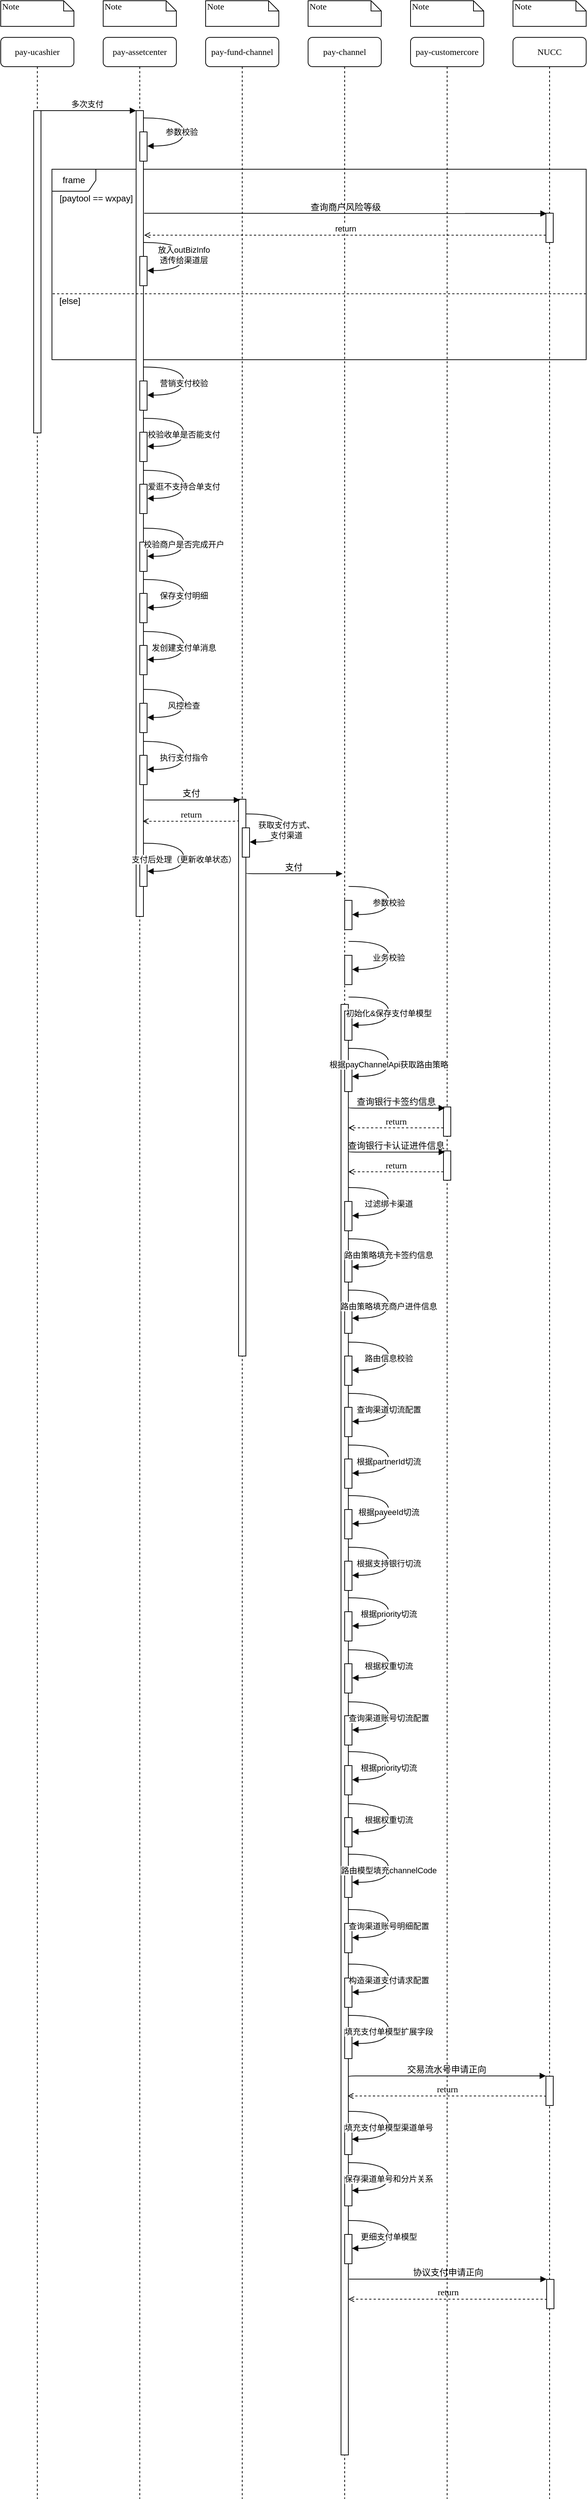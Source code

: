 <mxfile version="14.9.5" type="github">
  <diagram name="Page-1" id="9361dd3d-8414-5efd-6122-117bd74ce7a7">
    <mxGraphModel dx="1426" dy="771" grid="1" gridSize="10" guides="1" tooltips="1" connect="1" arrows="1" fold="1" page="0" pageScale="1.5" pageWidth="826" pageHeight="1169" background="none" math="0" shadow="0">
      <root>
        <mxCell id="0" />
        <mxCell id="1" parent="0" />
        <mxCell id="-DsZsUz7Ngo_Cz6wqwiF-262" value="frame" style="shape=umlFrame;whiteSpace=wrap;html=1;" parent="1" vertex="1">
          <mxGeometry x="190" y="260" width="730" height="260" as="geometry" />
        </mxCell>
        <mxCell id="-DsZsUz7Ngo_Cz6wqwiF-94" value="&lt;span&gt;&lt;font style=&quot;font-size: 12px&quot;&gt;pay-assetcenter&lt;/font&gt;&lt;/span&gt;" style="shape=umlLifeline;perimeter=lifelinePerimeter;whiteSpace=wrap;html=1;container=1;collapsible=0;recursiveResize=0;outlineConnect=0;rounded=1;shadow=0;comic=0;labelBackgroundColor=none;strokeWidth=1;fontFamily=Verdana;fontSize=12;align=center;" parent="1" vertex="1">
          <mxGeometry x="260" y="80" width="100" height="3360" as="geometry" />
        </mxCell>
        <mxCell id="-DsZsUz7Ngo_Cz6wqwiF-242" value="" style="html=1;points=[];perimeter=orthogonalPerimeter;rounded=0;shadow=0;comic=0;labelBackgroundColor=none;strokeWidth=1;fontFamily=Verdana;fontSize=12;align=center;" parent="1" vertex="1">
          <mxGeometry x="305" y="180" width="10" height="1100" as="geometry" />
        </mxCell>
        <mxCell id="-DsZsUz7Ngo_Cz6wqwiF-90" value="NUCC" style="shape=umlLifeline;perimeter=lifelinePerimeter;whiteSpace=wrap;html=1;container=0;collapsible=0;recursiveResize=0;outlineConnect=0;rounded=1;shadow=0;comic=0;labelBackgroundColor=none;strokeWidth=1;fontFamily=Verdana;fontSize=12;align=center;" parent="1" vertex="1">
          <mxGeometry x="820" y="80" width="100" height="3360" as="geometry" />
        </mxCell>
        <mxCell id="-DsZsUz7Ngo_Cz6wqwiF-96" value="pay-fund-channel" style="shape=umlLifeline;perimeter=lifelinePerimeter;whiteSpace=wrap;html=1;container=1;collapsible=0;recursiveResize=0;outlineConnect=0;rounded=1;shadow=0;comic=0;labelBackgroundColor=none;strokeWidth=1;fontFamily=Verdana;fontSize=12;align=center;" parent="1" vertex="1">
          <mxGeometry x="400" y="80" width="100" height="3360" as="geometry" />
        </mxCell>
        <mxCell id="-DsZsUz7Ngo_Cz6wqwiF-98" value="pay-channel" style="shape=umlLifeline;perimeter=lifelinePerimeter;whiteSpace=wrap;html=1;container=1;collapsible=0;recursiveResize=0;outlineConnect=0;rounded=1;shadow=0;comic=0;labelBackgroundColor=none;strokeWidth=1;fontFamily=Verdana;fontSize=12;align=center;" parent="1" vertex="1">
          <mxGeometry x="540" y="80" width="100" height="3360" as="geometry" />
        </mxCell>
        <mxCell id="-DsZsUz7Ngo_Cz6wqwiF-99" value="pay-customercore" style="shape=umlLifeline;perimeter=lifelinePerimeter;whiteSpace=wrap;html=1;container=1;collapsible=0;recursiveResize=0;outlineConnect=0;rounded=1;shadow=0;comic=0;labelBackgroundColor=none;strokeWidth=1;fontFamily=Verdana;fontSize=12;align=center;" parent="1" vertex="1">
          <mxGeometry x="680" y="80" width="100" height="3360" as="geometry" />
        </mxCell>
        <mxCell id="CnnFhk8UefjDQZWVQF-c-44" value="" style="html=1;points=[];perimeter=orthogonalPerimeter;rounded=0;shadow=0;comic=0;labelBackgroundColor=none;strokeWidth=1;fontFamily=Verdana;fontSize=12;align=center;" parent="-DsZsUz7Ngo_Cz6wqwiF-99" vertex="1">
          <mxGeometry x="45" y="1520" width="10" height="40" as="geometry" />
        </mxCell>
        <mxCell id="CnnFhk8UefjDQZWVQF-c-45" value="查询银行卡认证进件信息" style="html=1;verticalAlign=bottom;endArrow=block;labelBackgroundColor=none;fontFamily=Verdana;fontSize=12;edgeStyle=elbowEdgeStyle;elbow=vertical;exitX=1;exitY=0.854;exitDx=0;exitDy=0;exitPerimeter=0;" parent="-DsZsUz7Ngo_Cz6wqwiF-99" edge="1">
          <mxGeometry relative="1" as="geometry">
            <mxPoint x="-85" y="1520" as="sourcePoint" />
            <mxPoint x="47" y="1521.6" as="targetPoint" />
            <Array as="points">
              <mxPoint x="-80" y="1521.6" />
            </Array>
          </mxGeometry>
        </mxCell>
        <mxCell id="CnnFhk8UefjDQZWVQF-c-46" value="return" style="html=1;verticalAlign=bottom;endArrow=open;dashed=1;endSize=6;labelBackgroundColor=none;fontFamily=Verdana;fontSize=12;edgeStyle=elbowEdgeStyle;elbow=vertical;" parent="-DsZsUz7Ngo_Cz6wqwiF-99" edge="1">
          <mxGeometry relative="1" as="geometry">
            <mxPoint x="-85" y="1548.5" as="targetPoint" />
            <Array as="points">
              <mxPoint x="-10" y="1548.5" />
              <mxPoint x="20" y="1548.5" />
            </Array>
            <mxPoint x="45" y="1548.5" as="sourcePoint" />
          </mxGeometry>
        </mxCell>
        <mxCell id="-DsZsUz7Ngo_Cz6wqwiF-101" value="&lt;font style=&quot;font-size: 12px&quot;&gt;pay-ucashier&lt;/font&gt;" style="shape=umlLifeline;perimeter=lifelinePerimeter;whiteSpace=wrap;html=1;container=1;collapsible=0;recursiveResize=0;outlineConnect=0;rounded=1;shadow=0;comic=0;labelBackgroundColor=none;strokeWidth=1;fontFamily=Verdana;fontSize=12;align=center;" parent="1" vertex="1">
          <mxGeometry x="120" y="80" width="100" height="3360" as="geometry" />
        </mxCell>
        <mxCell id="-DsZsUz7Ngo_Cz6wqwiF-102" value="" style="html=1;points=[];perimeter=orthogonalPerimeter;rounded=0;shadow=0;comic=0;labelBackgroundColor=none;strokeWidth=1;fontFamily=Verdana;fontSize=12;align=center;" parent="-DsZsUz7Ngo_Cz6wqwiF-101" vertex="1">
          <mxGeometry x="45" y="100" width="10" height="440" as="geometry" />
        </mxCell>
        <mxCell id="-DsZsUz7Ngo_Cz6wqwiF-104" value="Note" style="shape=note;whiteSpace=wrap;html=1;size=14;verticalAlign=top;align=left;spacingTop=-6;rounded=0;shadow=0;comic=0;labelBackgroundColor=none;strokeWidth=1;fontFamily=Verdana;fontSize=12" parent="1" vertex="1">
          <mxGeometry x="120" y="30" width="100" height="35" as="geometry" />
        </mxCell>
        <mxCell id="-DsZsUz7Ngo_Cz6wqwiF-105" value="Note" style="shape=note;whiteSpace=wrap;html=1;size=14;verticalAlign=top;align=left;spacingTop=-6;rounded=0;shadow=0;comic=0;labelBackgroundColor=none;strokeWidth=1;fontFamily=Verdana;fontSize=12" parent="1" vertex="1">
          <mxGeometry x="260" y="30" width="100" height="35" as="geometry" />
        </mxCell>
        <mxCell id="-DsZsUz7Ngo_Cz6wqwiF-106" value="Note" style="shape=note;whiteSpace=wrap;html=1;size=14;verticalAlign=top;align=left;spacingTop=-6;rounded=0;shadow=0;comic=0;labelBackgroundColor=none;strokeWidth=1;fontFamily=Verdana;fontSize=12" parent="1" vertex="1">
          <mxGeometry x="400" y="30" width="100" height="35" as="geometry" />
        </mxCell>
        <mxCell id="-DsZsUz7Ngo_Cz6wqwiF-107" value="Note" style="shape=note;whiteSpace=wrap;html=1;size=14;verticalAlign=top;align=left;spacingTop=-6;rounded=0;shadow=0;comic=0;labelBackgroundColor=none;strokeWidth=1;fontFamily=Verdana;fontSize=12" parent="1" vertex="1">
          <mxGeometry x="540" y="30" width="100" height="35" as="geometry" />
        </mxCell>
        <mxCell id="-DsZsUz7Ngo_Cz6wqwiF-108" value="Note" style="shape=note;whiteSpace=wrap;html=1;size=14;verticalAlign=top;align=left;spacingTop=-6;rounded=0;shadow=0;comic=0;labelBackgroundColor=none;strokeWidth=1;fontFamily=Verdana;fontSize=12" parent="1" vertex="1">
          <mxGeometry x="680" y="30" width="100" height="35" as="geometry" />
        </mxCell>
        <mxCell id="-DsZsUz7Ngo_Cz6wqwiF-109" value="Note" style="shape=note;whiteSpace=wrap;html=1;size=14;verticalAlign=top;align=left;spacingTop=-6;rounded=0;shadow=0;comic=0;labelBackgroundColor=none;strokeWidth=1;fontFamily=Verdana;fontSize=12" parent="1" vertex="1">
          <mxGeometry x="820" y="30" width="100" height="35" as="geometry" />
        </mxCell>
        <mxCell id="-DsZsUz7Ngo_Cz6wqwiF-117" value="" style="html=1;points=[];perimeter=orthogonalPerimeter;rounded=0;shadow=0;comic=0;labelBackgroundColor=none;strokeWidth=1;fontFamily=Verdana;fontSize=12;align=center;" parent="1" vertex="1">
          <mxGeometry x="865" y="320" width="10" height="40" as="geometry" />
        </mxCell>
        <mxCell id="-DsZsUz7Ngo_Cz6wqwiF-119" value="查询商户风险等级" style="html=1;verticalAlign=bottom;endArrow=block;labelBackgroundColor=none;fontFamily=Verdana;fontSize=12;edgeStyle=elbowEdgeStyle;elbow=vertical;entryX=0.1;entryY=0.025;entryDx=0;entryDy=0;entryPerimeter=0;exitX=1.1;exitY=0.182;exitDx=0;exitDy=0;exitPerimeter=0;" parent="1" target="-DsZsUz7Ngo_Cz6wqwiF-117" edge="1">
          <mxGeometry relative="1" as="geometry">
            <mxPoint x="316" y="320.08" as="sourcePoint" />
            <mxPoint x="580" y="400" as="targetPoint" />
          </mxGeometry>
        </mxCell>
        <mxCell id="-DsZsUz7Ngo_Cz6wqwiF-244" value="多次支付" style="html=1;verticalAlign=bottom;endArrow=block;entryX=0;entryY=0;entryDx=0;entryDy=0;entryPerimeter=0;" parent="1" target="-DsZsUz7Ngo_Cz6wqwiF-242" edge="1">
          <mxGeometry width="80" relative="1" as="geometry">
            <mxPoint x="170" y="180" as="sourcePoint" />
            <mxPoint x="300" y="180" as="targetPoint" />
          </mxGeometry>
        </mxCell>
        <mxCell id="-DsZsUz7Ngo_Cz6wqwiF-245" value="" style="html=1;points=[];perimeter=orthogonalPerimeter;rounded=0;shadow=0;comic=0;labelBackgroundColor=none;strokeWidth=1;fontFamily=Verdana;fontSize=12;align=center;" parent="1" vertex="1">
          <mxGeometry x="310" y="209" width="10" height="40" as="geometry" />
        </mxCell>
        <mxCell id="-DsZsUz7Ngo_Cz6wqwiF-246" value="" style="html=1;verticalAlign=bottom;endArrow=block;labelBackgroundColor=none;fontFamily=Verdana;fontSize=12;elbow=vertical;edgeStyle=orthogonalEdgeStyle;curved=1;entryX=1;entryY=0.286;entryPerimeter=0;exitX=1.038;exitY=0.345;exitPerimeter=0;" parent="1" edge="1">
          <mxGeometry relative="1" as="geometry">
            <mxPoint x="315.333" y="190" as="sourcePoint" />
            <mxPoint x="320.333" y="228.333" as="targetPoint" />
            <Array as="points">
              <mxPoint x="370" y="190" />
              <mxPoint x="370" y="228" />
            </Array>
          </mxGeometry>
        </mxCell>
        <mxCell id="-DsZsUz7Ngo_Cz6wqwiF-252" value="参数校验" style="edgeLabel;html=1;align=center;verticalAlign=middle;resizable=0;points=[];" parent="-DsZsUz7Ngo_Cz6wqwiF-246" vertex="1" connectable="0">
          <mxGeometry x="0.033" y="-3" relative="1" as="geometry">
            <mxPoint as="offset" />
          </mxGeometry>
        </mxCell>
        <mxCell id="-DsZsUz7Ngo_Cz6wqwiF-249" value="return" style="html=1;verticalAlign=bottom;endArrow=open;dashed=1;endSize=6;entryX=1.1;entryY=0.25;entryDx=0;entryDy=0;entryPerimeter=0;" parent="1" edge="1">
          <mxGeometry relative="1" as="geometry">
            <mxPoint x="865" y="350" as="sourcePoint" />
            <mxPoint x="316" y="350" as="targetPoint" />
          </mxGeometry>
        </mxCell>
        <mxCell id="-DsZsUz7Ngo_Cz6wqwiF-250" value="" style="html=1;points=[];perimeter=orthogonalPerimeter;rounded=0;shadow=0;comic=0;labelBackgroundColor=none;strokeWidth=1;fontFamily=Verdana;fontSize=12;align=center;" parent="1" vertex="1">
          <mxGeometry x="310" y="379" width="10" height="40" as="geometry" />
        </mxCell>
        <mxCell id="-DsZsUz7Ngo_Cz6wqwiF-251" value="" style="html=1;verticalAlign=bottom;endArrow=block;labelBackgroundColor=none;fontFamily=Verdana;fontSize=12;elbow=vertical;edgeStyle=orthogonalEdgeStyle;curved=1;entryX=1;entryY=0.286;entryPerimeter=0;exitX=1.038;exitY=0.345;exitPerimeter=0;" parent="1" edge="1">
          <mxGeometry relative="1" as="geometry">
            <mxPoint x="315.333" y="360" as="sourcePoint" />
            <mxPoint x="320.333" y="398.333" as="targetPoint" />
            <Array as="points">
              <mxPoint x="370" y="360" />
              <mxPoint x="370" y="398" />
            </Array>
          </mxGeometry>
        </mxCell>
        <mxCell id="-DsZsUz7Ngo_Cz6wqwiF-253" value="放入outBizInfo&lt;br&gt;透传给渠道层" style="edgeLabel;html=1;align=center;verticalAlign=middle;resizable=0;points=[];" parent="-DsZsUz7Ngo_Cz6wqwiF-251" vertex="1" connectable="0">
          <mxGeometry x="0.005" relative="1" as="geometry">
            <mxPoint as="offset" />
          </mxGeometry>
        </mxCell>
        <mxCell id="-DsZsUz7Ngo_Cz6wqwiF-258" value="[paytool == wxpay]" style="text;html=1;align=center;verticalAlign=middle;resizable=0;points=[];autosize=1;strokeColor=none;" parent="1" vertex="1">
          <mxGeometry x="190" y="290" width="120" height="20" as="geometry" />
        </mxCell>
        <mxCell id="-DsZsUz7Ngo_Cz6wqwiF-260" value="" style="endArrow=none;html=1;edgeStyle=orthogonalEdgeStyle;dashed=1;" parent="1" edge="1">
          <mxGeometry relative="1" as="geometry">
            <mxPoint x="191" y="430" as="sourcePoint" />
            <mxPoint x="920" y="430" as="targetPoint" />
          </mxGeometry>
        </mxCell>
        <mxCell id="-DsZsUz7Ngo_Cz6wqwiF-261" value="[else]" style="text;html=1;align=center;verticalAlign=middle;resizable=0;points=[];autosize=1;strokeColor=none;" parent="1" vertex="1">
          <mxGeometry x="194" y="430" width="40" height="20" as="geometry" />
        </mxCell>
        <mxCell id="-DsZsUz7Ngo_Cz6wqwiF-264" value="" style="html=1;points=[];perimeter=orthogonalPerimeter;rounded=0;shadow=0;comic=0;labelBackgroundColor=none;strokeWidth=1;fontFamily=Verdana;fontSize=12;align=center;" parent="1" vertex="1">
          <mxGeometry x="310" y="549" width="10" height="40" as="geometry" />
        </mxCell>
        <mxCell id="-DsZsUz7Ngo_Cz6wqwiF-265" value="" style="html=1;verticalAlign=bottom;endArrow=block;labelBackgroundColor=none;fontFamily=Verdana;fontSize=12;elbow=vertical;edgeStyle=orthogonalEdgeStyle;curved=1;entryX=1;entryY=0.286;entryPerimeter=0;exitX=1.038;exitY=0.345;exitPerimeter=0;" parent="1" edge="1">
          <mxGeometry relative="1" as="geometry">
            <mxPoint x="315.333" y="530" as="sourcePoint" />
            <mxPoint x="320.333" y="568.333" as="targetPoint" />
            <Array as="points">
              <mxPoint x="370" y="530" />
              <mxPoint x="370" y="568" />
            </Array>
          </mxGeometry>
        </mxCell>
        <mxCell id="-DsZsUz7Ngo_Cz6wqwiF-266" value="营销支付校验" style="edgeLabel;html=1;align=center;verticalAlign=middle;resizable=0;points=[];" parent="-DsZsUz7Ngo_Cz6wqwiF-265" vertex="1" connectable="0">
          <mxGeometry x="0.075" relative="1" as="geometry">
            <mxPoint as="offset" />
          </mxGeometry>
        </mxCell>
        <mxCell id="MUZBJ02Qxf5INC0UAl_N-4" value="" style="html=1;points=[];perimeter=orthogonalPerimeter;rounded=0;shadow=0;comic=0;labelBackgroundColor=none;strokeWidth=1;fontFamily=Verdana;fontSize=12;align=center;" parent="1" vertex="1">
          <mxGeometry x="310" y="619" width="10" height="40" as="geometry" />
        </mxCell>
        <mxCell id="MUZBJ02Qxf5INC0UAl_N-5" value="" style="html=1;verticalAlign=bottom;endArrow=block;labelBackgroundColor=none;fontFamily=Verdana;fontSize=12;elbow=vertical;edgeStyle=orthogonalEdgeStyle;curved=1;entryX=1;entryY=0.286;entryPerimeter=0;exitX=1.038;exitY=0.345;exitPerimeter=0;" parent="1" edge="1">
          <mxGeometry relative="1" as="geometry">
            <mxPoint x="315.333" y="600" as="sourcePoint" />
            <mxPoint x="320.333" y="638.333" as="targetPoint" />
            <Array as="points">
              <mxPoint x="370" y="600" />
              <mxPoint x="370" y="638" />
            </Array>
          </mxGeometry>
        </mxCell>
        <mxCell id="MUZBJ02Qxf5INC0UAl_N-6" value="校验收单是否能支付" style="edgeLabel;html=1;align=center;verticalAlign=middle;resizable=0;points=[];" parent="MUZBJ02Qxf5INC0UAl_N-5" vertex="1" connectable="0">
          <mxGeometry x="0.075" relative="1" as="geometry">
            <mxPoint as="offset" />
          </mxGeometry>
        </mxCell>
        <mxCell id="MUZBJ02Qxf5INC0UAl_N-7" value="" style="html=1;points=[];perimeter=orthogonalPerimeter;rounded=0;shadow=0;comic=0;labelBackgroundColor=none;strokeWidth=1;fontFamily=Verdana;fontSize=12;align=center;" parent="1" vertex="1">
          <mxGeometry x="310" y="690" width="10" height="40" as="geometry" />
        </mxCell>
        <mxCell id="MUZBJ02Qxf5INC0UAl_N-8" value="" style="html=1;verticalAlign=bottom;endArrow=block;labelBackgroundColor=none;fontFamily=Verdana;fontSize=12;elbow=vertical;edgeStyle=orthogonalEdgeStyle;curved=1;entryX=1;entryY=0.286;entryPerimeter=0;exitX=1.038;exitY=0.345;exitPerimeter=0;" parent="1" edge="1">
          <mxGeometry relative="1" as="geometry">
            <mxPoint x="315.333" y="671" as="sourcePoint" />
            <mxPoint x="320.333" y="709.333" as="targetPoint" />
            <Array as="points">
              <mxPoint x="370" y="671" />
              <mxPoint x="370" y="709" />
            </Array>
          </mxGeometry>
        </mxCell>
        <mxCell id="MUZBJ02Qxf5INC0UAl_N-9" value="爱逛不支持合单支付" style="edgeLabel;html=1;align=center;verticalAlign=middle;resizable=0;points=[];" parent="MUZBJ02Qxf5INC0UAl_N-8" vertex="1" connectable="0">
          <mxGeometry x="0.075" relative="1" as="geometry">
            <mxPoint as="offset" />
          </mxGeometry>
        </mxCell>
        <mxCell id="MUZBJ02Qxf5INC0UAl_N-10" value="" style="html=1;points=[];perimeter=orthogonalPerimeter;rounded=0;shadow=0;comic=0;labelBackgroundColor=none;strokeWidth=1;fontFamily=Verdana;fontSize=12;align=center;" parent="1" vertex="1">
          <mxGeometry x="310" y="769" width="10" height="40" as="geometry" />
        </mxCell>
        <mxCell id="MUZBJ02Qxf5INC0UAl_N-11" value="" style="html=1;verticalAlign=bottom;endArrow=block;labelBackgroundColor=none;fontFamily=Verdana;fontSize=12;elbow=vertical;edgeStyle=orthogonalEdgeStyle;curved=1;entryX=1;entryY=0.286;entryPerimeter=0;exitX=1.038;exitY=0.345;exitPerimeter=0;" parent="1" edge="1">
          <mxGeometry relative="1" as="geometry">
            <mxPoint x="315.333" y="750" as="sourcePoint" />
            <mxPoint x="320.333" y="788.333" as="targetPoint" />
            <Array as="points">
              <mxPoint x="370" y="750" />
              <mxPoint x="370" y="788" />
            </Array>
          </mxGeometry>
        </mxCell>
        <mxCell id="MUZBJ02Qxf5INC0UAl_N-12" value="校验商户是否完成开户" style="edgeLabel;html=1;align=center;verticalAlign=middle;resizable=0;points=[];" parent="MUZBJ02Qxf5INC0UAl_N-11" vertex="1" connectable="0">
          <mxGeometry x="0.075" relative="1" as="geometry">
            <mxPoint as="offset" />
          </mxGeometry>
        </mxCell>
        <mxCell id="CnnFhk8UefjDQZWVQF-c-1" value="" style="html=1;points=[];perimeter=orthogonalPerimeter;rounded=0;shadow=0;comic=0;labelBackgroundColor=none;strokeWidth=1;fontFamily=Verdana;fontSize=12;align=center;" parent="1" vertex="1">
          <mxGeometry x="310" y="839" width="10" height="40" as="geometry" />
        </mxCell>
        <mxCell id="CnnFhk8UefjDQZWVQF-c-2" value="" style="html=1;verticalAlign=bottom;endArrow=block;labelBackgroundColor=none;fontFamily=Verdana;fontSize=12;elbow=vertical;edgeStyle=orthogonalEdgeStyle;curved=1;entryX=1;entryY=0.286;entryPerimeter=0;exitX=1.038;exitY=0.345;exitPerimeter=0;" parent="1" edge="1">
          <mxGeometry relative="1" as="geometry">
            <mxPoint x="315.333" y="820" as="sourcePoint" />
            <mxPoint x="320.333" y="858.333" as="targetPoint" />
            <Array as="points">
              <mxPoint x="370" y="820" />
              <mxPoint x="370" y="858" />
            </Array>
          </mxGeometry>
        </mxCell>
        <mxCell id="CnnFhk8UefjDQZWVQF-c-3" value="保存支付明细" style="edgeLabel;html=1;align=center;verticalAlign=middle;resizable=0;points=[];" parent="CnnFhk8UefjDQZWVQF-c-2" vertex="1" connectable="0">
          <mxGeometry x="0.075" relative="1" as="geometry">
            <mxPoint as="offset" />
          </mxGeometry>
        </mxCell>
        <mxCell id="CnnFhk8UefjDQZWVQF-c-4" value="" style="html=1;points=[];perimeter=orthogonalPerimeter;rounded=0;shadow=0;comic=0;labelBackgroundColor=none;strokeWidth=1;fontFamily=Verdana;fontSize=12;align=center;" parent="1" vertex="1">
          <mxGeometry x="310" y="910" width="10" height="40" as="geometry" />
        </mxCell>
        <mxCell id="CnnFhk8UefjDQZWVQF-c-5" value="" style="html=1;verticalAlign=bottom;endArrow=block;labelBackgroundColor=none;fontFamily=Verdana;fontSize=12;elbow=vertical;edgeStyle=orthogonalEdgeStyle;curved=1;entryX=1;entryY=0.286;entryPerimeter=0;exitX=1.038;exitY=0.345;exitPerimeter=0;" parent="1" edge="1">
          <mxGeometry relative="1" as="geometry">
            <mxPoint x="315.333" y="891" as="sourcePoint" />
            <mxPoint x="320.333" y="929.333" as="targetPoint" />
            <Array as="points">
              <mxPoint x="370" y="891" />
              <mxPoint x="370" y="929" />
            </Array>
          </mxGeometry>
        </mxCell>
        <mxCell id="CnnFhk8UefjDQZWVQF-c-6" value="发创建支付单消息" style="edgeLabel;html=1;align=center;verticalAlign=middle;resizable=0;points=[];" parent="CnnFhk8UefjDQZWVQF-c-5" vertex="1" connectable="0">
          <mxGeometry x="0.075" relative="1" as="geometry">
            <mxPoint as="offset" />
          </mxGeometry>
        </mxCell>
        <mxCell id="CnnFhk8UefjDQZWVQF-c-7" value="" style="html=1;points=[];perimeter=orthogonalPerimeter;rounded=0;shadow=0;comic=0;labelBackgroundColor=none;strokeWidth=1;fontFamily=Verdana;fontSize=12;align=center;" parent="1" vertex="1">
          <mxGeometry x="310" y="989" width="10" height="40" as="geometry" />
        </mxCell>
        <mxCell id="CnnFhk8UefjDQZWVQF-c-8" value="" style="html=1;verticalAlign=bottom;endArrow=block;labelBackgroundColor=none;fontFamily=Verdana;fontSize=12;elbow=vertical;edgeStyle=orthogonalEdgeStyle;curved=1;entryX=1;entryY=0.286;entryPerimeter=0;exitX=1.038;exitY=0.345;exitPerimeter=0;" parent="1" edge="1">
          <mxGeometry relative="1" as="geometry">
            <mxPoint x="315.333" y="970" as="sourcePoint" />
            <mxPoint x="320.333" y="1008.333" as="targetPoint" />
            <Array as="points">
              <mxPoint x="370" y="970" />
              <mxPoint x="370" y="1008" />
            </Array>
          </mxGeometry>
        </mxCell>
        <mxCell id="CnnFhk8UefjDQZWVQF-c-9" value="风控检查" style="edgeLabel;html=1;align=center;verticalAlign=middle;resizable=0;points=[];" parent="CnnFhk8UefjDQZWVQF-c-8" vertex="1" connectable="0">
          <mxGeometry x="0.075" relative="1" as="geometry">
            <mxPoint as="offset" />
          </mxGeometry>
        </mxCell>
        <mxCell id="CnnFhk8UefjDQZWVQF-c-10" value="" style="html=1;points=[];perimeter=orthogonalPerimeter;rounded=0;shadow=0;comic=0;labelBackgroundColor=none;strokeWidth=1;fontFamily=Verdana;fontSize=12;align=center;" parent="1" vertex="1">
          <mxGeometry x="310" y="1060" width="10" height="40" as="geometry" />
        </mxCell>
        <mxCell id="CnnFhk8UefjDQZWVQF-c-11" value="" style="html=1;verticalAlign=bottom;endArrow=block;labelBackgroundColor=none;fontFamily=Verdana;fontSize=12;elbow=vertical;edgeStyle=orthogonalEdgeStyle;curved=1;entryX=1;entryY=0.286;entryPerimeter=0;exitX=1.038;exitY=0.345;exitPerimeter=0;" parent="1" edge="1">
          <mxGeometry relative="1" as="geometry">
            <mxPoint x="315.333" y="1041" as="sourcePoint" />
            <mxPoint x="320.333" y="1079.333" as="targetPoint" />
            <Array as="points">
              <mxPoint x="370" y="1041" />
              <mxPoint x="370" y="1079" />
            </Array>
          </mxGeometry>
        </mxCell>
        <mxCell id="CnnFhk8UefjDQZWVQF-c-12" value="执行支付指令" style="edgeLabel;html=1;align=center;verticalAlign=middle;resizable=0;points=[];" parent="CnnFhk8UefjDQZWVQF-c-11" vertex="1" connectable="0">
          <mxGeometry x="0.075" relative="1" as="geometry">
            <mxPoint as="offset" />
          </mxGeometry>
        </mxCell>
        <mxCell id="CnnFhk8UefjDQZWVQF-c-15" value="" style="html=1;points=[];perimeter=orthogonalPerimeter;rounded=0;shadow=0;comic=0;labelBackgroundColor=none;strokeWidth=1;fontFamily=Verdana;fontSize=12;align=center;" parent="1" vertex="1">
          <mxGeometry x="310" y="1199" width="10" height="40" as="geometry" />
        </mxCell>
        <mxCell id="CnnFhk8UefjDQZWVQF-c-16" value="" style="html=1;verticalAlign=bottom;endArrow=block;labelBackgroundColor=none;fontFamily=Verdana;fontSize=12;elbow=vertical;edgeStyle=orthogonalEdgeStyle;curved=1;entryX=1;entryY=0.286;entryPerimeter=0;exitX=1.038;exitY=0.345;exitPerimeter=0;" parent="1" edge="1">
          <mxGeometry relative="1" as="geometry">
            <mxPoint x="315.333" y="1180" as="sourcePoint" />
            <mxPoint x="320.333" y="1218.333" as="targetPoint" />
            <Array as="points">
              <mxPoint x="370" y="1180" />
              <mxPoint x="370" y="1218" />
            </Array>
          </mxGeometry>
        </mxCell>
        <mxCell id="CnnFhk8UefjDQZWVQF-c-17" value="支付后处理（更新收单状态）" style="edgeLabel;html=1;align=center;verticalAlign=middle;resizable=0;points=[];" parent="CnnFhk8UefjDQZWVQF-c-16" vertex="1" connectable="0">
          <mxGeometry x="0.075" relative="1" as="geometry">
            <mxPoint as="offset" />
          </mxGeometry>
        </mxCell>
        <mxCell id="CnnFhk8UefjDQZWVQF-c-18" value="" style="html=1;points=[];perimeter=orthogonalPerimeter;rounded=0;shadow=0;comic=0;labelBackgroundColor=none;strokeColor=#000000;strokeWidth=1;fillColor=#FFFFFF;fontFamily=Verdana;fontSize=12;fontColor=#000000;align=center;" parent="1" vertex="1">
          <mxGeometry x="445" y="1120" width="10" height="760" as="geometry" />
        </mxCell>
        <mxCell id="CnnFhk8UefjDQZWVQF-c-20" value="支付" style="html=1;verticalAlign=bottom;endArrow=block;labelBackgroundColor=none;fontFamily=Verdana;fontSize=12;edgeStyle=elbowEdgeStyle;elbow=vertical;exitX=1;exitY=0.854;exitDx=0;exitDy=0;exitPerimeter=0;" parent="1" source="-DsZsUz7Ngo_Cz6wqwiF-242" edge="1">
          <mxGeometry relative="1" as="geometry">
            <mxPoint x="322" y="1120" as="sourcePoint" />
            <mxPoint x="447" y="1121" as="targetPoint" />
            <Array as="points">
              <mxPoint x="320" y="1121" />
            </Array>
          </mxGeometry>
        </mxCell>
        <mxCell id="CnnFhk8UefjDQZWVQF-c-21" value="" style="html=1;points=[];perimeter=orthogonalPerimeter;rounded=0;shadow=0;comic=0;labelBackgroundColor=none;strokeWidth=1;fontFamily=Verdana;fontSize=12;align=center;" parent="1" vertex="1">
          <mxGeometry x="450" y="1159" width="10" height="40" as="geometry" />
        </mxCell>
        <mxCell id="CnnFhk8UefjDQZWVQF-c-22" value="" style="html=1;verticalAlign=bottom;endArrow=block;labelBackgroundColor=none;fontFamily=Verdana;fontSize=12;elbow=vertical;edgeStyle=orthogonalEdgeStyle;curved=1;entryX=1;entryY=0.286;entryPerimeter=0;exitX=1.038;exitY=0.345;exitPerimeter=0;" parent="1" edge="1">
          <mxGeometry relative="1" as="geometry">
            <mxPoint x="455.333" y="1140" as="sourcePoint" />
            <mxPoint x="460.333" y="1178.333" as="targetPoint" />
            <Array as="points">
              <mxPoint x="510" y="1140" />
              <mxPoint x="510" y="1178" />
            </Array>
          </mxGeometry>
        </mxCell>
        <mxCell id="CnnFhk8UefjDQZWVQF-c-23" value="获取支付方式、&lt;br&gt;支付渠道" style="edgeLabel;html=1;align=center;verticalAlign=middle;resizable=0;points=[];" parent="CnnFhk8UefjDQZWVQF-c-22" vertex="1" connectable="0">
          <mxGeometry x="0.075" relative="1" as="geometry">
            <mxPoint as="offset" />
          </mxGeometry>
        </mxCell>
        <mxCell id="CnnFhk8UefjDQZWVQF-c-24" value="" style="html=1;points=[];perimeter=orthogonalPerimeter;rounded=0;shadow=0;comic=0;labelBackgroundColor=none;strokeColor=#000000;strokeWidth=1;fillColor=#FFFFFF;fontFamily=Verdana;fontSize=12;fontColor=#000000;align=center;" parent="1" vertex="1">
          <mxGeometry x="585" y="1400" width="10" height="1980" as="geometry" />
        </mxCell>
        <mxCell id="CnnFhk8UefjDQZWVQF-c-25" value="return" style="html=1;verticalAlign=bottom;endArrow=open;dashed=1;endSize=6;labelBackgroundColor=none;fontFamily=Verdana;fontSize=12;edgeStyle=elbowEdgeStyle;elbow=vertical;exitX=0;exitY=0.037;exitDx=0;exitDy=0;exitPerimeter=0;" parent="1" source="CnnFhk8UefjDQZWVQF-c-18" edge="1">
          <mxGeometry relative="1" as="geometry">
            <mxPoint x="314" y="1150" as="targetPoint" />
            <Array as="points">
              <mxPoint x="383.5" y="1150" />
              <mxPoint x="413.5" y="1150" />
            </Array>
            <mxPoint x="438.5" y="1150" as="sourcePoint" />
          </mxGeometry>
        </mxCell>
        <mxCell id="CnnFhk8UefjDQZWVQF-c-26" value="支付" style="html=1;verticalAlign=bottom;endArrow=block;labelBackgroundColor=none;fontFamily=Verdana;fontSize=12;edgeStyle=elbowEdgeStyle;elbow=vertical;exitX=1;exitY=0.854;exitDx=0;exitDy=0;exitPerimeter=0;" parent="1" edge="1">
          <mxGeometry relative="1" as="geometry">
            <mxPoint x="455" y="1220" as="sourcePoint" />
            <mxPoint x="587" y="1221.6" as="targetPoint" />
            <Array as="points">
              <mxPoint x="460" y="1221.6" />
            </Array>
          </mxGeometry>
        </mxCell>
        <mxCell id="CnnFhk8UefjDQZWVQF-c-27" value="" style="html=1;points=[];perimeter=orthogonalPerimeter;rounded=0;shadow=0;comic=0;labelBackgroundColor=none;strokeWidth=1;fontFamily=Verdana;fontSize=12;align=center;" parent="1" vertex="1">
          <mxGeometry x="590" y="1258" width="10" height="40" as="geometry" />
        </mxCell>
        <mxCell id="CnnFhk8UefjDQZWVQF-c-28" value="" style="html=1;verticalAlign=bottom;endArrow=block;labelBackgroundColor=none;fontFamily=Verdana;fontSize=12;elbow=vertical;edgeStyle=orthogonalEdgeStyle;curved=1;entryX=1;entryY=0.286;entryPerimeter=0;exitX=1.038;exitY=0.345;exitPerimeter=0;" parent="1" edge="1">
          <mxGeometry relative="1" as="geometry">
            <mxPoint x="595.333" y="1239" as="sourcePoint" />
            <mxPoint x="600.333" y="1277.333" as="targetPoint" />
            <Array as="points">
              <mxPoint x="650" y="1239" />
              <mxPoint x="650" y="1277" />
            </Array>
          </mxGeometry>
        </mxCell>
        <mxCell id="CnnFhk8UefjDQZWVQF-c-29" value="参数校验" style="edgeLabel;html=1;align=center;verticalAlign=middle;resizable=0;points=[];" parent="CnnFhk8UefjDQZWVQF-c-28" vertex="1" connectable="0">
          <mxGeometry x="0.075" relative="1" as="geometry">
            <mxPoint as="offset" />
          </mxGeometry>
        </mxCell>
        <mxCell id="CnnFhk8UefjDQZWVQF-c-30" value="" style="html=1;points=[];perimeter=orthogonalPerimeter;rounded=0;shadow=0;comic=0;labelBackgroundColor=none;strokeWidth=1;fontFamily=Verdana;fontSize=12;align=center;" parent="1" vertex="1">
          <mxGeometry x="590" y="1333" width="10" height="40" as="geometry" />
        </mxCell>
        <mxCell id="CnnFhk8UefjDQZWVQF-c-31" value="" style="html=1;verticalAlign=bottom;endArrow=block;labelBackgroundColor=none;fontFamily=Verdana;fontSize=12;elbow=vertical;edgeStyle=orthogonalEdgeStyle;curved=1;entryX=1;entryY=0.286;entryPerimeter=0;exitX=1.038;exitY=0.345;exitPerimeter=0;" parent="1" edge="1">
          <mxGeometry relative="1" as="geometry">
            <mxPoint x="595.333" y="1314" as="sourcePoint" />
            <mxPoint x="600.333" y="1352.333" as="targetPoint" />
            <Array as="points">
              <mxPoint x="650" y="1314" />
              <mxPoint x="650" y="1352" />
            </Array>
          </mxGeometry>
        </mxCell>
        <mxCell id="CnnFhk8UefjDQZWVQF-c-32" value="业务校验" style="edgeLabel;html=1;align=center;verticalAlign=middle;resizable=0;points=[];" parent="CnnFhk8UefjDQZWVQF-c-31" vertex="1" connectable="0">
          <mxGeometry x="0.075" relative="1" as="geometry">
            <mxPoint as="offset" />
          </mxGeometry>
        </mxCell>
        <mxCell id="CnnFhk8UefjDQZWVQF-c-35" value="" style="html=1;points=[];perimeter=orthogonalPerimeter;rounded=0;shadow=0;comic=0;labelBackgroundColor=none;strokeWidth=1;fontFamily=Verdana;fontSize=12;align=center;" parent="1" vertex="1">
          <mxGeometry x="590" y="1409" width="10" height="40" as="geometry" />
        </mxCell>
        <mxCell id="CnnFhk8UefjDQZWVQF-c-36" value="" style="html=1;verticalAlign=bottom;endArrow=block;labelBackgroundColor=none;fontFamily=Verdana;fontSize=12;elbow=vertical;edgeStyle=orthogonalEdgeStyle;curved=1;entryX=1;entryY=0.286;entryPerimeter=0;exitX=1.038;exitY=0.345;exitPerimeter=0;" parent="1" edge="1">
          <mxGeometry relative="1" as="geometry">
            <mxPoint x="595.333" y="1390" as="sourcePoint" />
            <mxPoint x="600.333" y="1428.333" as="targetPoint" />
            <Array as="points">
              <mxPoint x="650" y="1390" />
              <mxPoint x="650" y="1428" />
            </Array>
          </mxGeometry>
        </mxCell>
        <mxCell id="CnnFhk8UefjDQZWVQF-c-37" value="初始化&amp;amp;保存支付单模型" style="edgeLabel;html=1;align=center;verticalAlign=middle;resizable=0;points=[];" parent="CnnFhk8UefjDQZWVQF-c-36" vertex="1" connectable="0">
          <mxGeometry x="0.075" relative="1" as="geometry">
            <mxPoint as="offset" />
          </mxGeometry>
        </mxCell>
        <mxCell id="CnnFhk8UefjDQZWVQF-c-38" value="" style="html=1;points=[];perimeter=orthogonalPerimeter;rounded=0;shadow=0;comic=0;labelBackgroundColor=none;strokeWidth=1;fontFamily=Verdana;fontSize=12;align=center;" parent="1" vertex="1">
          <mxGeometry x="590" y="1479" width="10" height="40" as="geometry" />
        </mxCell>
        <mxCell id="CnnFhk8UefjDQZWVQF-c-39" value="" style="html=1;verticalAlign=bottom;endArrow=block;labelBackgroundColor=none;fontFamily=Verdana;fontSize=12;elbow=vertical;edgeStyle=orthogonalEdgeStyle;curved=1;entryX=1;entryY=0.286;entryPerimeter=0;exitX=1.038;exitY=0.345;exitPerimeter=0;" parent="1" edge="1">
          <mxGeometry relative="1" as="geometry">
            <mxPoint x="595.333" y="1460" as="sourcePoint" />
            <mxPoint x="600.333" y="1498.333" as="targetPoint" />
            <Array as="points">
              <mxPoint x="650" y="1460" />
              <mxPoint x="650" y="1498" />
            </Array>
          </mxGeometry>
        </mxCell>
        <mxCell id="CnnFhk8UefjDQZWVQF-c-40" value="根据payChannelApi获取路由策略" style="edgeLabel;html=1;align=center;verticalAlign=middle;resizable=0;points=[];" parent="CnnFhk8UefjDQZWVQF-c-39" vertex="1" connectable="0">
          <mxGeometry x="0.075" relative="1" as="geometry">
            <mxPoint as="offset" />
          </mxGeometry>
        </mxCell>
        <mxCell id="CnnFhk8UefjDQZWVQF-c-41" value="" style="html=1;points=[];perimeter=orthogonalPerimeter;rounded=0;shadow=0;comic=0;labelBackgroundColor=none;strokeWidth=1;fontFamily=Verdana;fontSize=12;align=center;" parent="1" vertex="1">
          <mxGeometry x="725" y="1540" width="10" height="40" as="geometry" />
        </mxCell>
        <mxCell id="CnnFhk8UefjDQZWVQF-c-42" value="查询银行卡签约信息" style="html=1;verticalAlign=bottom;endArrow=block;labelBackgroundColor=none;fontFamily=Verdana;fontSize=12;edgeStyle=elbowEdgeStyle;elbow=vertical;exitX=1;exitY=0.854;exitDx=0;exitDy=0;exitPerimeter=0;" parent="1" edge="1">
          <mxGeometry relative="1" as="geometry">
            <mxPoint x="595" y="1540" as="sourcePoint" />
            <mxPoint x="727" y="1541.6" as="targetPoint" />
            <Array as="points">
              <mxPoint x="600" y="1541.6" />
            </Array>
          </mxGeometry>
        </mxCell>
        <mxCell id="CnnFhk8UefjDQZWVQF-c-43" value="return" style="html=1;verticalAlign=bottom;endArrow=open;dashed=1;endSize=6;labelBackgroundColor=none;fontFamily=Verdana;fontSize=12;edgeStyle=elbowEdgeStyle;elbow=vertical;" parent="1" edge="1">
          <mxGeometry relative="1" as="geometry">
            <mxPoint x="595" y="1568.5" as="targetPoint" />
            <Array as="points">
              <mxPoint x="670" y="1568.5" />
              <mxPoint x="700" y="1568.5" />
            </Array>
            <mxPoint x="725" y="1568.5" as="sourcePoint" />
          </mxGeometry>
        </mxCell>
        <mxCell id="CnnFhk8UefjDQZWVQF-c-50" value="" style="html=1;points=[];perimeter=orthogonalPerimeter;rounded=0;shadow=0;comic=0;labelBackgroundColor=none;strokeWidth=1;fontFamily=Verdana;fontSize=12;align=center;" parent="1" vertex="1">
          <mxGeometry x="590" y="1739" width="10" height="40" as="geometry" />
        </mxCell>
        <mxCell id="CnnFhk8UefjDQZWVQF-c-51" value="" style="html=1;verticalAlign=bottom;endArrow=block;labelBackgroundColor=none;fontFamily=Verdana;fontSize=12;elbow=vertical;edgeStyle=orthogonalEdgeStyle;curved=1;entryX=1;entryY=0.286;entryPerimeter=0;exitX=1.038;exitY=0.345;exitPerimeter=0;" parent="1" edge="1">
          <mxGeometry relative="1" as="geometry">
            <mxPoint x="595.333" y="1720" as="sourcePoint" />
            <mxPoint x="600.333" y="1758.333" as="targetPoint" />
            <Array as="points">
              <mxPoint x="650" y="1720" />
              <mxPoint x="650" y="1758" />
            </Array>
          </mxGeometry>
        </mxCell>
        <mxCell id="CnnFhk8UefjDQZWVQF-c-52" value="路由策略填充卡签约信息" style="edgeLabel;html=1;align=center;verticalAlign=middle;resizable=0;points=[];" parent="CnnFhk8UefjDQZWVQF-c-51" vertex="1" connectable="0">
          <mxGeometry x="0.075" relative="1" as="geometry">
            <mxPoint as="offset" />
          </mxGeometry>
        </mxCell>
        <mxCell id="CnnFhk8UefjDQZWVQF-c-53" value="" style="html=1;points=[];perimeter=orthogonalPerimeter;rounded=0;shadow=0;comic=0;labelBackgroundColor=none;strokeWidth=1;fontFamily=Verdana;fontSize=12;align=center;" parent="1" vertex="1">
          <mxGeometry x="590" y="1809" width="10" height="40" as="geometry" />
        </mxCell>
        <mxCell id="CnnFhk8UefjDQZWVQF-c-54" value="" style="html=1;verticalAlign=bottom;endArrow=block;labelBackgroundColor=none;fontFamily=Verdana;fontSize=12;elbow=vertical;edgeStyle=orthogonalEdgeStyle;curved=1;entryX=1;entryY=0.286;entryPerimeter=0;exitX=1.038;exitY=0.345;exitPerimeter=0;" parent="1" edge="1">
          <mxGeometry relative="1" as="geometry">
            <mxPoint x="595.333" y="1790" as="sourcePoint" />
            <mxPoint x="600.333" y="1828.333" as="targetPoint" />
            <Array as="points">
              <mxPoint x="650" y="1790" />
              <mxPoint x="650" y="1828" />
            </Array>
          </mxGeometry>
        </mxCell>
        <mxCell id="CnnFhk8UefjDQZWVQF-c-55" value="路由策略填充商户进件信息" style="edgeLabel;html=1;align=center;verticalAlign=middle;resizable=0;points=[];" parent="CnnFhk8UefjDQZWVQF-c-54" vertex="1" connectable="0">
          <mxGeometry x="0.075" relative="1" as="geometry">
            <mxPoint as="offset" />
          </mxGeometry>
        </mxCell>
        <mxCell id="CnnFhk8UefjDQZWVQF-c-56" value="" style="html=1;points=[];perimeter=orthogonalPerimeter;rounded=0;shadow=0;comic=0;labelBackgroundColor=none;strokeWidth=1;fontFamily=Verdana;fontSize=12;align=center;" parent="1" vertex="1">
          <mxGeometry x="590" y="1669" width="10" height="40" as="geometry" />
        </mxCell>
        <mxCell id="CnnFhk8UefjDQZWVQF-c-57" value="" style="html=1;verticalAlign=bottom;endArrow=block;labelBackgroundColor=none;fontFamily=Verdana;fontSize=12;elbow=vertical;edgeStyle=orthogonalEdgeStyle;curved=1;entryX=1;entryY=0.286;entryPerimeter=0;exitX=1.038;exitY=0.345;exitPerimeter=0;" parent="1" edge="1">
          <mxGeometry relative="1" as="geometry">
            <mxPoint x="595.333" y="1650" as="sourcePoint" />
            <mxPoint x="600.333" y="1688.333" as="targetPoint" />
            <Array as="points">
              <mxPoint x="650" y="1650" />
              <mxPoint x="650" y="1688" />
            </Array>
          </mxGeometry>
        </mxCell>
        <mxCell id="CnnFhk8UefjDQZWVQF-c-58" value="过滤绑卡渠道" style="edgeLabel;html=1;align=center;verticalAlign=middle;resizable=0;points=[];" parent="CnnFhk8UefjDQZWVQF-c-57" vertex="1" connectable="0">
          <mxGeometry x="0.075" relative="1" as="geometry">
            <mxPoint as="offset" />
          </mxGeometry>
        </mxCell>
        <mxCell id="CnnFhk8UefjDQZWVQF-c-59" value="" style="html=1;points=[];perimeter=orthogonalPerimeter;rounded=0;shadow=0;comic=0;labelBackgroundColor=none;strokeWidth=1;fontFamily=Verdana;fontSize=12;align=center;" parent="1" vertex="1">
          <mxGeometry x="590" y="1880" width="10" height="40" as="geometry" />
        </mxCell>
        <mxCell id="CnnFhk8UefjDQZWVQF-c-60" value="" style="html=1;verticalAlign=bottom;endArrow=block;labelBackgroundColor=none;fontFamily=Verdana;fontSize=12;elbow=vertical;edgeStyle=orthogonalEdgeStyle;curved=1;entryX=1;entryY=0.286;entryPerimeter=0;exitX=1.038;exitY=0.345;exitPerimeter=0;" parent="1" edge="1">
          <mxGeometry relative="1" as="geometry">
            <mxPoint x="595.333" y="1861" as="sourcePoint" />
            <mxPoint x="600.333" y="1899.333" as="targetPoint" />
            <Array as="points">
              <mxPoint x="650" y="1861" />
              <mxPoint x="650" y="1899" />
            </Array>
          </mxGeometry>
        </mxCell>
        <mxCell id="CnnFhk8UefjDQZWVQF-c-61" value="路由信息校验" style="edgeLabel;html=1;align=center;verticalAlign=middle;resizable=0;points=[];" parent="CnnFhk8UefjDQZWVQF-c-60" vertex="1" connectable="0">
          <mxGeometry x="0.075" relative="1" as="geometry">
            <mxPoint as="offset" />
          </mxGeometry>
        </mxCell>
        <mxCell id="CnnFhk8UefjDQZWVQF-c-63" value="" style="html=1;points=[];perimeter=orthogonalPerimeter;rounded=0;shadow=0;comic=0;labelBackgroundColor=none;strokeWidth=1;fontFamily=Verdana;fontSize=12;align=center;" parent="1" vertex="1">
          <mxGeometry x="590" y="1950" width="10" height="40" as="geometry" />
        </mxCell>
        <mxCell id="CnnFhk8UefjDQZWVQF-c-64" value="" style="html=1;verticalAlign=bottom;endArrow=block;labelBackgroundColor=none;fontFamily=Verdana;fontSize=12;elbow=vertical;edgeStyle=orthogonalEdgeStyle;curved=1;entryX=1;entryY=0.286;entryPerimeter=0;exitX=1.038;exitY=0.345;exitPerimeter=0;" parent="1" edge="1">
          <mxGeometry relative="1" as="geometry">
            <mxPoint x="595.333" y="1931" as="sourcePoint" />
            <mxPoint x="600.333" y="1969.333" as="targetPoint" />
            <Array as="points">
              <mxPoint x="650" y="1931" />
              <mxPoint x="650" y="1969" />
            </Array>
          </mxGeometry>
        </mxCell>
        <mxCell id="CnnFhk8UefjDQZWVQF-c-65" value="查询渠道切流配置" style="edgeLabel;html=1;align=center;verticalAlign=middle;resizable=0;points=[];" parent="CnnFhk8UefjDQZWVQF-c-64" vertex="1" connectable="0">
          <mxGeometry x="0.075" relative="1" as="geometry">
            <mxPoint as="offset" />
          </mxGeometry>
        </mxCell>
        <mxCell id="CnnFhk8UefjDQZWVQF-c-66" value="" style="html=1;points=[];perimeter=orthogonalPerimeter;rounded=0;shadow=0;comic=0;labelBackgroundColor=none;strokeWidth=1;fontFamily=Verdana;fontSize=12;align=center;" parent="1" vertex="1">
          <mxGeometry x="590" y="2020.5" width="10" height="40" as="geometry" />
        </mxCell>
        <mxCell id="CnnFhk8UefjDQZWVQF-c-67" value="" style="html=1;verticalAlign=bottom;endArrow=block;labelBackgroundColor=none;fontFamily=Verdana;fontSize=12;elbow=vertical;edgeStyle=orthogonalEdgeStyle;curved=1;entryX=1;entryY=0.286;entryPerimeter=0;exitX=1.038;exitY=0.345;exitPerimeter=0;" parent="1" edge="1">
          <mxGeometry relative="1" as="geometry">
            <mxPoint x="595.333" y="2001.5" as="sourcePoint" />
            <mxPoint x="600.333" y="2039.833" as="targetPoint" />
            <Array as="points">
              <mxPoint x="650" y="2001.5" />
              <mxPoint x="650" y="2039.5" />
            </Array>
          </mxGeometry>
        </mxCell>
        <mxCell id="CnnFhk8UefjDQZWVQF-c-68" value="根据partnerId切流" style="edgeLabel;html=1;align=center;verticalAlign=middle;resizable=0;points=[];" parent="CnnFhk8UefjDQZWVQF-c-67" vertex="1" connectable="0">
          <mxGeometry x="0.075" relative="1" as="geometry">
            <mxPoint as="offset" />
          </mxGeometry>
        </mxCell>
        <mxCell id="CnnFhk8UefjDQZWVQF-c-69" value="" style="html=1;points=[];perimeter=orthogonalPerimeter;rounded=0;shadow=0;comic=0;labelBackgroundColor=none;strokeWidth=1;fontFamily=Verdana;fontSize=12;align=center;" parent="1" vertex="1">
          <mxGeometry x="590" y="2089.5" width="10" height="40" as="geometry" />
        </mxCell>
        <mxCell id="CnnFhk8UefjDQZWVQF-c-70" value="" style="html=1;verticalAlign=bottom;endArrow=block;labelBackgroundColor=none;fontFamily=Verdana;fontSize=12;elbow=vertical;edgeStyle=orthogonalEdgeStyle;curved=1;entryX=1;entryY=0.286;entryPerimeter=0;exitX=1.038;exitY=0.345;exitPerimeter=0;" parent="1" edge="1">
          <mxGeometry relative="1" as="geometry">
            <mxPoint x="595.333" y="2070.5" as="sourcePoint" />
            <mxPoint x="600.333" y="2108.833" as="targetPoint" />
            <Array as="points">
              <mxPoint x="650" y="2070.5" />
              <mxPoint x="650" y="2108.5" />
            </Array>
          </mxGeometry>
        </mxCell>
        <mxCell id="CnnFhk8UefjDQZWVQF-c-71" value="根据payeeId切流" style="edgeLabel;html=1;align=center;verticalAlign=middle;resizable=0;points=[];" parent="CnnFhk8UefjDQZWVQF-c-70" vertex="1" connectable="0">
          <mxGeometry x="0.075" relative="1" as="geometry">
            <mxPoint as="offset" />
          </mxGeometry>
        </mxCell>
        <mxCell id="CnnFhk8UefjDQZWVQF-c-72" value="" style="html=1;points=[];perimeter=orthogonalPerimeter;rounded=0;shadow=0;comic=0;labelBackgroundColor=none;strokeWidth=1;fontFamily=Verdana;fontSize=12;align=center;" parent="1" vertex="1">
          <mxGeometry x="590" y="2160" width="10" height="40" as="geometry" />
        </mxCell>
        <mxCell id="CnnFhk8UefjDQZWVQF-c-73" value="" style="html=1;verticalAlign=bottom;endArrow=block;labelBackgroundColor=none;fontFamily=Verdana;fontSize=12;elbow=vertical;edgeStyle=orthogonalEdgeStyle;curved=1;entryX=1;entryY=0.286;entryPerimeter=0;exitX=1.038;exitY=0.345;exitPerimeter=0;" parent="1" edge="1">
          <mxGeometry relative="1" as="geometry">
            <mxPoint x="595.333" y="2141" as="sourcePoint" />
            <mxPoint x="600.333" y="2179.333" as="targetPoint" />
            <Array as="points">
              <mxPoint x="650" y="2141" />
              <mxPoint x="650" y="2179" />
            </Array>
          </mxGeometry>
        </mxCell>
        <mxCell id="CnnFhk8UefjDQZWVQF-c-74" value="根据支持银行切流" style="edgeLabel;html=1;align=center;verticalAlign=middle;resizable=0;points=[];" parent="CnnFhk8UefjDQZWVQF-c-73" vertex="1" connectable="0">
          <mxGeometry x="0.075" relative="1" as="geometry">
            <mxPoint as="offset" />
          </mxGeometry>
        </mxCell>
        <mxCell id="CnnFhk8UefjDQZWVQF-c-78" value="" style="html=1;points=[];perimeter=orthogonalPerimeter;rounded=0;shadow=0;comic=0;labelBackgroundColor=none;strokeWidth=1;fontFamily=Verdana;fontSize=12;align=center;" parent="1" vertex="1">
          <mxGeometry x="590" y="2229" width="10" height="40" as="geometry" />
        </mxCell>
        <mxCell id="CnnFhk8UefjDQZWVQF-c-79" value="" style="html=1;verticalAlign=bottom;endArrow=block;labelBackgroundColor=none;fontFamily=Verdana;fontSize=12;elbow=vertical;edgeStyle=orthogonalEdgeStyle;curved=1;entryX=1;entryY=0.286;entryPerimeter=0;exitX=1.038;exitY=0.345;exitPerimeter=0;" parent="1" edge="1">
          <mxGeometry relative="1" as="geometry">
            <mxPoint x="595.333" y="2210" as="sourcePoint" />
            <mxPoint x="600.333" y="2248.333" as="targetPoint" />
            <Array as="points">
              <mxPoint x="650" y="2210" />
              <mxPoint x="650" y="2248" />
            </Array>
          </mxGeometry>
        </mxCell>
        <mxCell id="CnnFhk8UefjDQZWVQF-c-80" value="根据priority切流" style="edgeLabel;html=1;align=center;verticalAlign=middle;resizable=0;points=[];" parent="CnnFhk8UefjDQZWVQF-c-79" vertex="1" connectable="0">
          <mxGeometry x="0.075" relative="1" as="geometry">
            <mxPoint as="offset" />
          </mxGeometry>
        </mxCell>
        <mxCell id="CnnFhk8UefjDQZWVQF-c-81" value="" style="html=1;points=[];perimeter=orthogonalPerimeter;rounded=0;shadow=0;comic=0;labelBackgroundColor=none;strokeWidth=1;fontFamily=Verdana;fontSize=12;align=center;" parent="1" vertex="1">
          <mxGeometry x="590" y="2300" width="10" height="40" as="geometry" />
        </mxCell>
        <mxCell id="CnnFhk8UefjDQZWVQF-c-82" value="" style="html=1;verticalAlign=bottom;endArrow=block;labelBackgroundColor=none;fontFamily=Verdana;fontSize=12;elbow=vertical;edgeStyle=orthogonalEdgeStyle;curved=1;entryX=1;entryY=0.286;entryPerimeter=0;exitX=1.038;exitY=0.345;exitPerimeter=0;" parent="1" edge="1">
          <mxGeometry relative="1" as="geometry">
            <mxPoint x="595.333" y="2281" as="sourcePoint" />
            <mxPoint x="600.333" y="2319.333" as="targetPoint" />
            <Array as="points">
              <mxPoint x="650" y="2281" />
              <mxPoint x="650" y="2319" />
            </Array>
          </mxGeometry>
        </mxCell>
        <mxCell id="CnnFhk8UefjDQZWVQF-c-83" value="根据权重切流" style="edgeLabel;html=1;align=center;verticalAlign=middle;resizable=0;points=[];" parent="CnnFhk8UefjDQZWVQF-c-82" vertex="1" connectable="0">
          <mxGeometry x="0.075" relative="1" as="geometry">
            <mxPoint as="offset" />
          </mxGeometry>
        </mxCell>
        <mxCell id="CnnFhk8UefjDQZWVQF-c-84" value="" style="html=1;points=[];perimeter=orthogonalPerimeter;rounded=0;shadow=0;comic=0;labelBackgroundColor=none;strokeWidth=1;fontFamily=Verdana;fontSize=12;align=center;" parent="1" vertex="1">
          <mxGeometry x="590" y="2371" width="10" height="40" as="geometry" />
        </mxCell>
        <mxCell id="CnnFhk8UefjDQZWVQF-c-85" value="" style="html=1;verticalAlign=bottom;endArrow=block;labelBackgroundColor=none;fontFamily=Verdana;fontSize=12;elbow=vertical;edgeStyle=orthogonalEdgeStyle;curved=1;entryX=1;entryY=0.286;entryPerimeter=0;exitX=1.038;exitY=0.345;exitPerimeter=0;" parent="1" edge="1">
          <mxGeometry relative="1" as="geometry">
            <mxPoint x="595.333" y="2352" as="sourcePoint" />
            <mxPoint x="600.333" y="2390.333" as="targetPoint" />
            <Array as="points">
              <mxPoint x="650" y="2352" />
              <mxPoint x="650" y="2390" />
            </Array>
          </mxGeometry>
        </mxCell>
        <mxCell id="CnnFhk8UefjDQZWVQF-c-86" value="查询渠道账号切流配置" style="edgeLabel;html=1;align=center;verticalAlign=middle;resizable=0;points=[];" parent="CnnFhk8UefjDQZWVQF-c-85" vertex="1" connectable="0">
          <mxGeometry x="0.075" relative="1" as="geometry">
            <mxPoint as="offset" />
          </mxGeometry>
        </mxCell>
        <mxCell id="CnnFhk8UefjDQZWVQF-c-87" value="" style="html=1;points=[];perimeter=orthogonalPerimeter;rounded=0;shadow=0;comic=0;labelBackgroundColor=none;strokeWidth=1;fontFamily=Verdana;fontSize=12;align=center;" parent="1" vertex="1">
          <mxGeometry x="590" y="2439" width="10" height="40" as="geometry" />
        </mxCell>
        <mxCell id="CnnFhk8UefjDQZWVQF-c-88" value="" style="html=1;verticalAlign=bottom;endArrow=block;labelBackgroundColor=none;fontFamily=Verdana;fontSize=12;elbow=vertical;edgeStyle=orthogonalEdgeStyle;curved=1;entryX=1;entryY=0.286;entryPerimeter=0;exitX=1.038;exitY=0.345;exitPerimeter=0;" parent="1" edge="1">
          <mxGeometry relative="1" as="geometry">
            <mxPoint x="595.333" y="2420" as="sourcePoint" />
            <mxPoint x="600.333" y="2458.333" as="targetPoint" />
            <Array as="points">
              <mxPoint x="650" y="2420" />
              <mxPoint x="650" y="2458" />
            </Array>
          </mxGeometry>
        </mxCell>
        <mxCell id="CnnFhk8UefjDQZWVQF-c-89" value="根据priority切流" style="edgeLabel;html=1;align=center;verticalAlign=middle;resizable=0;points=[];" parent="CnnFhk8UefjDQZWVQF-c-88" vertex="1" connectable="0">
          <mxGeometry x="0.075" relative="1" as="geometry">
            <mxPoint as="offset" />
          </mxGeometry>
        </mxCell>
        <mxCell id="CnnFhk8UefjDQZWVQF-c-90" value="" style="html=1;points=[];perimeter=orthogonalPerimeter;rounded=0;shadow=0;comic=0;labelBackgroundColor=none;strokeWidth=1;fontFamily=Verdana;fontSize=12;align=center;" parent="1" vertex="1">
          <mxGeometry x="590" y="2510" width="10" height="40" as="geometry" />
        </mxCell>
        <mxCell id="CnnFhk8UefjDQZWVQF-c-91" value="" style="html=1;verticalAlign=bottom;endArrow=block;labelBackgroundColor=none;fontFamily=Verdana;fontSize=12;elbow=vertical;edgeStyle=orthogonalEdgeStyle;curved=1;entryX=1;entryY=0.286;entryPerimeter=0;exitX=1.038;exitY=0.345;exitPerimeter=0;" parent="1" edge="1">
          <mxGeometry relative="1" as="geometry">
            <mxPoint x="595.333" y="2491" as="sourcePoint" />
            <mxPoint x="600.333" y="2529.333" as="targetPoint" />
            <Array as="points">
              <mxPoint x="650" y="2491" />
              <mxPoint x="650" y="2529" />
            </Array>
          </mxGeometry>
        </mxCell>
        <mxCell id="CnnFhk8UefjDQZWVQF-c-92" value="根据权重切流" style="edgeLabel;html=1;align=center;verticalAlign=middle;resizable=0;points=[];" parent="CnnFhk8UefjDQZWVQF-c-91" vertex="1" connectable="0">
          <mxGeometry x="0.075" relative="1" as="geometry">
            <mxPoint as="offset" />
          </mxGeometry>
        </mxCell>
        <mxCell id="CnnFhk8UefjDQZWVQF-c-102" value="" style="html=1;points=[];perimeter=orthogonalPerimeter;rounded=0;shadow=0;comic=0;labelBackgroundColor=none;strokeWidth=1;fontFamily=Verdana;fontSize=12;align=center;" parent="1" vertex="1">
          <mxGeometry x="590" y="2579" width="10" height="40" as="geometry" />
        </mxCell>
        <mxCell id="CnnFhk8UefjDQZWVQF-c-103" value="" style="html=1;verticalAlign=bottom;endArrow=block;labelBackgroundColor=none;fontFamily=Verdana;fontSize=12;elbow=vertical;edgeStyle=orthogonalEdgeStyle;curved=1;entryX=1;entryY=0.286;entryPerimeter=0;exitX=1.038;exitY=0.345;exitPerimeter=0;" parent="1" edge="1">
          <mxGeometry relative="1" as="geometry">
            <mxPoint x="595.333" y="2560" as="sourcePoint" />
            <mxPoint x="600.333" y="2598.333" as="targetPoint" />
            <Array as="points">
              <mxPoint x="650" y="2560" />
              <mxPoint x="650" y="2598" />
            </Array>
          </mxGeometry>
        </mxCell>
        <mxCell id="CnnFhk8UefjDQZWVQF-c-104" value="路由模型填充channelCode" style="edgeLabel;html=1;align=center;verticalAlign=middle;resizable=0;points=[];" parent="CnnFhk8UefjDQZWVQF-c-103" vertex="1" connectable="0">
          <mxGeometry x="0.075" relative="1" as="geometry">
            <mxPoint as="offset" />
          </mxGeometry>
        </mxCell>
        <mxCell id="CnnFhk8UefjDQZWVQF-c-105" value="" style="html=1;points=[];perimeter=orthogonalPerimeter;rounded=0;shadow=0;comic=0;labelBackgroundColor=none;strokeWidth=1;fontFamily=Verdana;fontSize=12;align=center;" parent="1" vertex="1">
          <mxGeometry x="590" y="2654.5" width="10" height="40" as="geometry" />
        </mxCell>
        <mxCell id="CnnFhk8UefjDQZWVQF-c-106" value="" style="html=1;verticalAlign=bottom;endArrow=block;labelBackgroundColor=none;fontFamily=Verdana;fontSize=12;elbow=vertical;edgeStyle=orthogonalEdgeStyle;curved=1;entryX=1;entryY=0.286;entryPerimeter=0;exitX=1.038;exitY=0.345;exitPerimeter=0;" parent="1" edge="1">
          <mxGeometry relative="1" as="geometry">
            <mxPoint x="595.333" y="2635.5" as="sourcePoint" />
            <mxPoint x="600.333" y="2673.833" as="targetPoint" />
            <Array as="points">
              <mxPoint x="650" y="2635.5" />
              <mxPoint x="650" y="2673.5" />
            </Array>
          </mxGeometry>
        </mxCell>
        <mxCell id="CnnFhk8UefjDQZWVQF-c-107" value="查询渠道账号明细配置" style="edgeLabel;html=1;align=center;verticalAlign=middle;resizable=0;points=[];" parent="CnnFhk8UefjDQZWVQF-c-106" vertex="1" connectable="0">
          <mxGeometry x="0.075" relative="1" as="geometry">
            <mxPoint as="offset" />
          </mxGeometry>
        </mxCell>
        <mxCell id="CnnFhk8UefjDQZWVQF-c-108" value="" style="html=1;points=[];perimeter=orthogonalPerimeter;rounded=0;shadow=0;comic=0;labelBackgroundColor=none;strokeWidth=1;fontFamily=Verdana;fontSize=12;align=center;" parent="1" vertex="1">
          <mxGeometry x="590" y="2729" width="10" height="40" as="geometry" />
        </mxCell>
        <mxCell id="CnnFhk8UefjDQZWVQF-c-109" value="" style="html=1;verticalAlign=bottom;endArrow=block;labelBackgroundColor=none;fontFamily=Verdana;fontSize=12;elbow=vertical;edgeStyle=orthogonalEdgeStyle;curved=1;entryX=1;entryY=0.286;entryPerimeter=0;exitX=1.038;exitY=0.345;exitPerimeter=0;" parent="1" edge="1">
          <mxGeometry relative="1" as="geometry">
            <mxPoint x="595.333" y="2710" as="sourcePoint" />
            <mxPoint x="600.333" y="2748.333" as="targetPoint" />
            <Array as="points">
              <mxPoint x="650" y="2710" />
              <mxPoint x="650" y="2748" />
            </Array>
          </mxGeometry>
        </mxCell>
        <mxCell id="CnnFhk8UefjDQZWVQF-c-110" value="构造渠道支付请求配置" style="edgeLabel;html=1;align=center;verticalAlign=middle;resizable=0;points=[];" parent="CnnFhk8UefjDQZWVQF-c-109" vertex="1" connectable="0">
          <mxGeometry x="0.075" relative="1" as="geometry">
            <mxPoint as="offset" />
          </mxGeometry>
        </mxCell>
        <mxCell id="CnnFhk8UefjDQZWVQF-c-111" value="" style="html=1;points=[];perimeter=orthogonalPerimeter;rounded=0;shadow=0;comic=0;labelBackgroundColor=none;strokeWidth=1;fontFamily=Verdana;fontSize=12;align=center;" parent="1" vertex="1">
          <mxGeometry x="590" y="2799" width="10" height="40" as="geometry" />
        </mxCell>
        <mxCell id="CnnFhk8UefjDQZWVQF-c-112" value="" style="html=1;verticalAlign=bottom;endArrow=block;labelBackgroundColor=none;fontFamily=Verdana;fontSize=12;elbow=vertical;edgeStyle=orthogonalEdgeStyle;curved=1;entryX=1;entryY=0.286;entryPerimeter=0;exitX=1.038;exitY=0.345;exitPerimeter=0;" parent="1" edge="1">
          <mxGeometry relative="1" as="geometry">
            <mxPoint x="595.333" y="2780" as="sourcePoint" />
            <mxPoint x="600.333" y="2818.333" as="targetPoint" />
            <Array as="points">
              <mxPoint x="650" y="2780" />
              <mxPoint x="650" y="2818" />
            </Array>
          </mxGeometry>
        </mxCell>
        <mxCell id="CnnFhk8UefjDQZWVQF-c-113" value="填充支付单模型扩展字段" style="edgeLabel;html=1;align=center;verticalAlign=middle;resizable=0;points=[];" parent="CnnFhk8UefjDQZWVQF-c-112" vertex="1" connectable="0">
          <mxGeometry x="0.075" relative="1" as="geometry">
            <mxPoint as="offset" />
          </mxGeometry>
        </mxCell>
        <mxCell id="CnnFhk8UefjDQZWVQF-c-114" value="" style="html=1;points=[];perimeter=orthogonalPerimeter;rounded=0;shadow=0;comic=0;labelBackgroundColor=none;strokeWidth=1;fontFamily=Verdana;fontSize=12;align=center;" parent="1" vertex="1">
          <mxGeometry x="865" y="2863" width="10" height="40" as="geometry" />
        </mxCell>
        <mxCell id="CnnFhk8UefjDQZWVQF-c-115" value="交易流水号申请正向" style="html=1;verticalAlign=bottom;endArrow=block;labelBackgroundColor=none;fontFamily=Verdana;fontSize=12;edgeStyle=elbowEdgeStyle;elbow=vertical;exitX=1;exitY=0.74;exitDx=0;exitDy=0;exitPerimeter=0;" parent="1" source="CnnFhk8UefjDQZWVQF-c-24" edge="1">
          <mxGeometry relative="1" as="geometry">
            <mxPoint x="610" y="2863" as="sourcePoint" />
            <mxPoint x="865" y="2863" as="targetPoint" />
            <Array as="points">
              <mxPoint x="605" y="2862.6" />
            </Array>
          </mxGeometry>
        </mxCell>
        <mxCell id="CnnFhk8UefjDQZWVQF-c-116" value="return" style="html=1;verticalAlign=bottom;endArrow=open;dashed=1;endSize=6;labelBackgroundColor=none;fontFamily=Verdana;fontSize=12;edgeStyle=elbowEdgeStyle;elbow=vertical;exitX=0;exitY=0.7;exitDx=0;exitDy=0;exitPerimeter=0;" parent="1" source="CnnFhk8UefjDQZWVQF-c-114" edge="1">
          <mxGeometry relative="1" as="geometry">
            <mxPoint x="594" y="2890" as="targetPoint" />
            <Array as="points">
              <mxPoint x="804" y="2890" />
              <mxPoint x="834" y="2890" />
            </Array>
            <mxPoint x="859" y="2890" as="sourcePoint" />
          </mxGeometry>
        </mxCell>
        <mxCell id="CnnFhk8UefjDQZWVQF-c-117" value="" style="html=1;points=[];perimeter=orthogonalPerimeter;rounded=0;shadow=0;comic=0;labelBackgroundColor=none;strokeWidth=1;fontFamily=Verdana;fontSize=12;align=center;" parent="1" vertex="1">
          <mxGeometry x="590" y="2930" width="10" height="40" as="geometry" />
        </mxCell>
        <mxCell id="CnnFhk8UefjDQZWVQF-c-118" value="" style="html=1;verticalAlign=bottom;endArrow=block;labelBackgroundColor=none;fontFamily=Verdana;fontSize=12;elbow=vertical;edgeStyle=orthogonalEdgeStyle;curved=1;exitX=1.038;exitY=0.345;exitPerimeter=0;" parent="1" target="CnnFhk8UefjDQZWVQF-c-117" edge="1">
          <mxGeometry relative="1" as="geometry">
            <mxPoint x="595.333" y="2911" as="sourcePoint" />
            <mxPoint x="600.333" y="2949.333" as="targetPoint" />
            <Array as="points">
              <mxPoint x="650" y="2911" />
              <mxPoint x="650" y="2949" />
            </Array>
          </mxGeometry>
        </mxCell>
        <mxCell id="CnnFhk8UefjDQZWVQF-c-119" value="填充支付单模型渠道单号" style="edgeLabel;html=1;align=center;verticalAlign=middle;resizable=0;points=[];" parent="CnnFhk8UefjDQZWVQF-c-118" vertex="1" connectable="0">
          <mxGeometry x="0.075" relative="1" as="geometry">
            <mxPoint as="offset" />
          </mxGeometry>
        </mxCell>
        <mxCell id="CnnFhk8UefjDQZWVQF-c-120" value="" style="html=1;points=[];perimeter=orthogonalPerimeter;rounded=0;shadow=0;comic=0;labelBackgroundColor=none;strokeWidth=1;fontFamily=Verdana;fontSize=12;align=center;" parent="1" vertex="1">
          <mxGeometry x="590" y="3000" width="10" height="40" as="geometry" />
        </mxCell>
        <mxCell id="CnnFhk8UefjDQZWVQF-c-121" value="" style="html=1;verticalAlign=bottom;endArrow=block;labelBackgroundColor=none;fontFamily=Verdana;fontSize=12;elbow=vertical;edgeStyle=orthogonalEdgeStyle;curved=1;exitX=1.038;exitY=0.345;exitPerimeter=0;" parent="1" target="CnnFhk8UefjDQZWVQF-c-120" edge="1">
          <mxGeometry relative="1" as="geometry">
            <mxPoint x="595.333" y="2981" as="sourcePoint" />
            <mxPoint x="600.333" y="3019.333" as="targetPoint" />
            <Array as="points">
              <mxPoint x="650" y="2981" />
              <mxPoint x="650" y="3019" />
            </Array>
          </mxGeometry>
        </mxCell>
        <mxCell id="CnnFhk8UefjDQZWVQF-c-122" value="保存渠道单号和分片关系" style="edgeLabel;html=1;align=center;verticalAlign=middle;resizable=0;points=[];" parent="CnnFhk8UefjDQZWVQF-c-121" vertex="1" connectable="0">
          <mxGeometry x="0.075" relative="1" as="geometry">
            <mxPoint as="offset" />
          </mxGeometry>
        </mxCell>
        <mxCell id="CnnFhk8UefjDQZWVQF-c-123" value="" style="html=1;points=[];perimeter=orthogonalPerimeter;rounded=0;shadow=0;comic=0;labelBackgroundColor=none;strokeWidth=1;fontFamily=Verdana;fontSize=12;align=center;" parent="1" vertex="1">
          <mxGeometry x="590" y="3079" width="10" height="40" as="geometry" />
        </mxCell>
        <mxCell id="CnnFhk8UefjDQZWVQF-c-124" value="" style="html=1;verticalAlign=bottom;endArrow=block;labelBackgroundColor=none;fontFamily=Verdana;fontSize=12;elbow=vertical;edgeStyle=orthogonalEdgeStyle;curved=1;exitX=1.038;exitY=0.345;exitPerimeter=0;" parent="1" target="CnnFhk8UefjDQZWVQF-c-123" edge="1">
          <mxGeometry relative="1" as="geometry">
            <mxPoint x="595.333" y="3060" as="sourcePoint" />
            <mxPoint x="600.333" y="3098.333" as="targetPoint" />
            <Array as="points">
              <mxPoint x="650" y="3060" />
              <mxPoint x="650" y="3098" />
            </Array>
          </mxGeometry>
        </mxCell>
        <mxCell id="CnnFhk8UefjDQZWVQF-c-125" value="更细支付单模型" style="edgeLabel;html=1;align=center;verticalAlign=middle;resizable=0;points=[];" parent="CnnFhk8UefjDQZWVQF-c-124" vertex="1" connectable="0">
          <mxGeometry x="0.075" relative="1" as="geometry">
            <mxPoint as="offset" />
          </mxGeometry>
        </mxCell>
        <mxCell id="CnnFhk8UefjDQZWVQF-c-126" value="" style="html=1;points=[];perimeter=orthogonalPerimeter;rounded=0;shadow=0;comic=0;labelBackgroundColor=none;strokeWidth=1;fontFamily=Verdana;fontSize=12;align=center;" parent="1" vertex="1">
          <mxGeometry x="866" y="3140.4" width="10" height="40" as="geometry" />
        </mxCell>
        <mxCell id="CnnFhk8UefjDQZWVQF-c-127" value="协议支付申请正向" style="html=1;verticalAlign=bottom;endArrow=block;labelBackgroundColor=none;fontFamily=Verdana;fontSize=12;edgeStyle=elbowEdgeStyle;elbow=vertical;" parent="1" edge="1">
          <mxGeometry relative="1" as="geometry">
            <mxPoint x="596" y="3140" as="sourcePoint" />
            <mxPoint x="866" y="3140.4" as="targetPoint" />
            <Array as="points">
              <mxPoint x="606" y="3140" />
            </Array>
          </mxGeometry>
        </mxCell>
        <mxCell id="CnnFhk8UefjDQZWVQF-c-128" value="return" style="html=1;verticalAlign=bottom;endArrow=open;dashed=1;endSize=6;labelBackgroundColor=none;fontFamily=Verdana;fontSize=12;edgeStyle=elbowEdgeStyle;elbow=vertical;exitX=0;exitY=0.7;exitDx=0;exitDy=0;exitPerimeter=0;" parent="1" source="CnnFhk8UefjDQZWVQF-c-126" edge="1">
          <mxGeometry relative="1" as="geometry">
            <mxPoint x="595" y="3167.4" as="targetPoint" />
            <Array as="points">
              <mxPoint x="805" y="3167.4" />
              <mxPoint x="835" y="3167.4" />
            </Array>
            <mxPoint x="860" y="3167.4" as="sourcePoint" />
          </mxGeometry>
        </mxCell>
      </root>
    </mxGraphModel>
  </diagram>
</mxfile>
